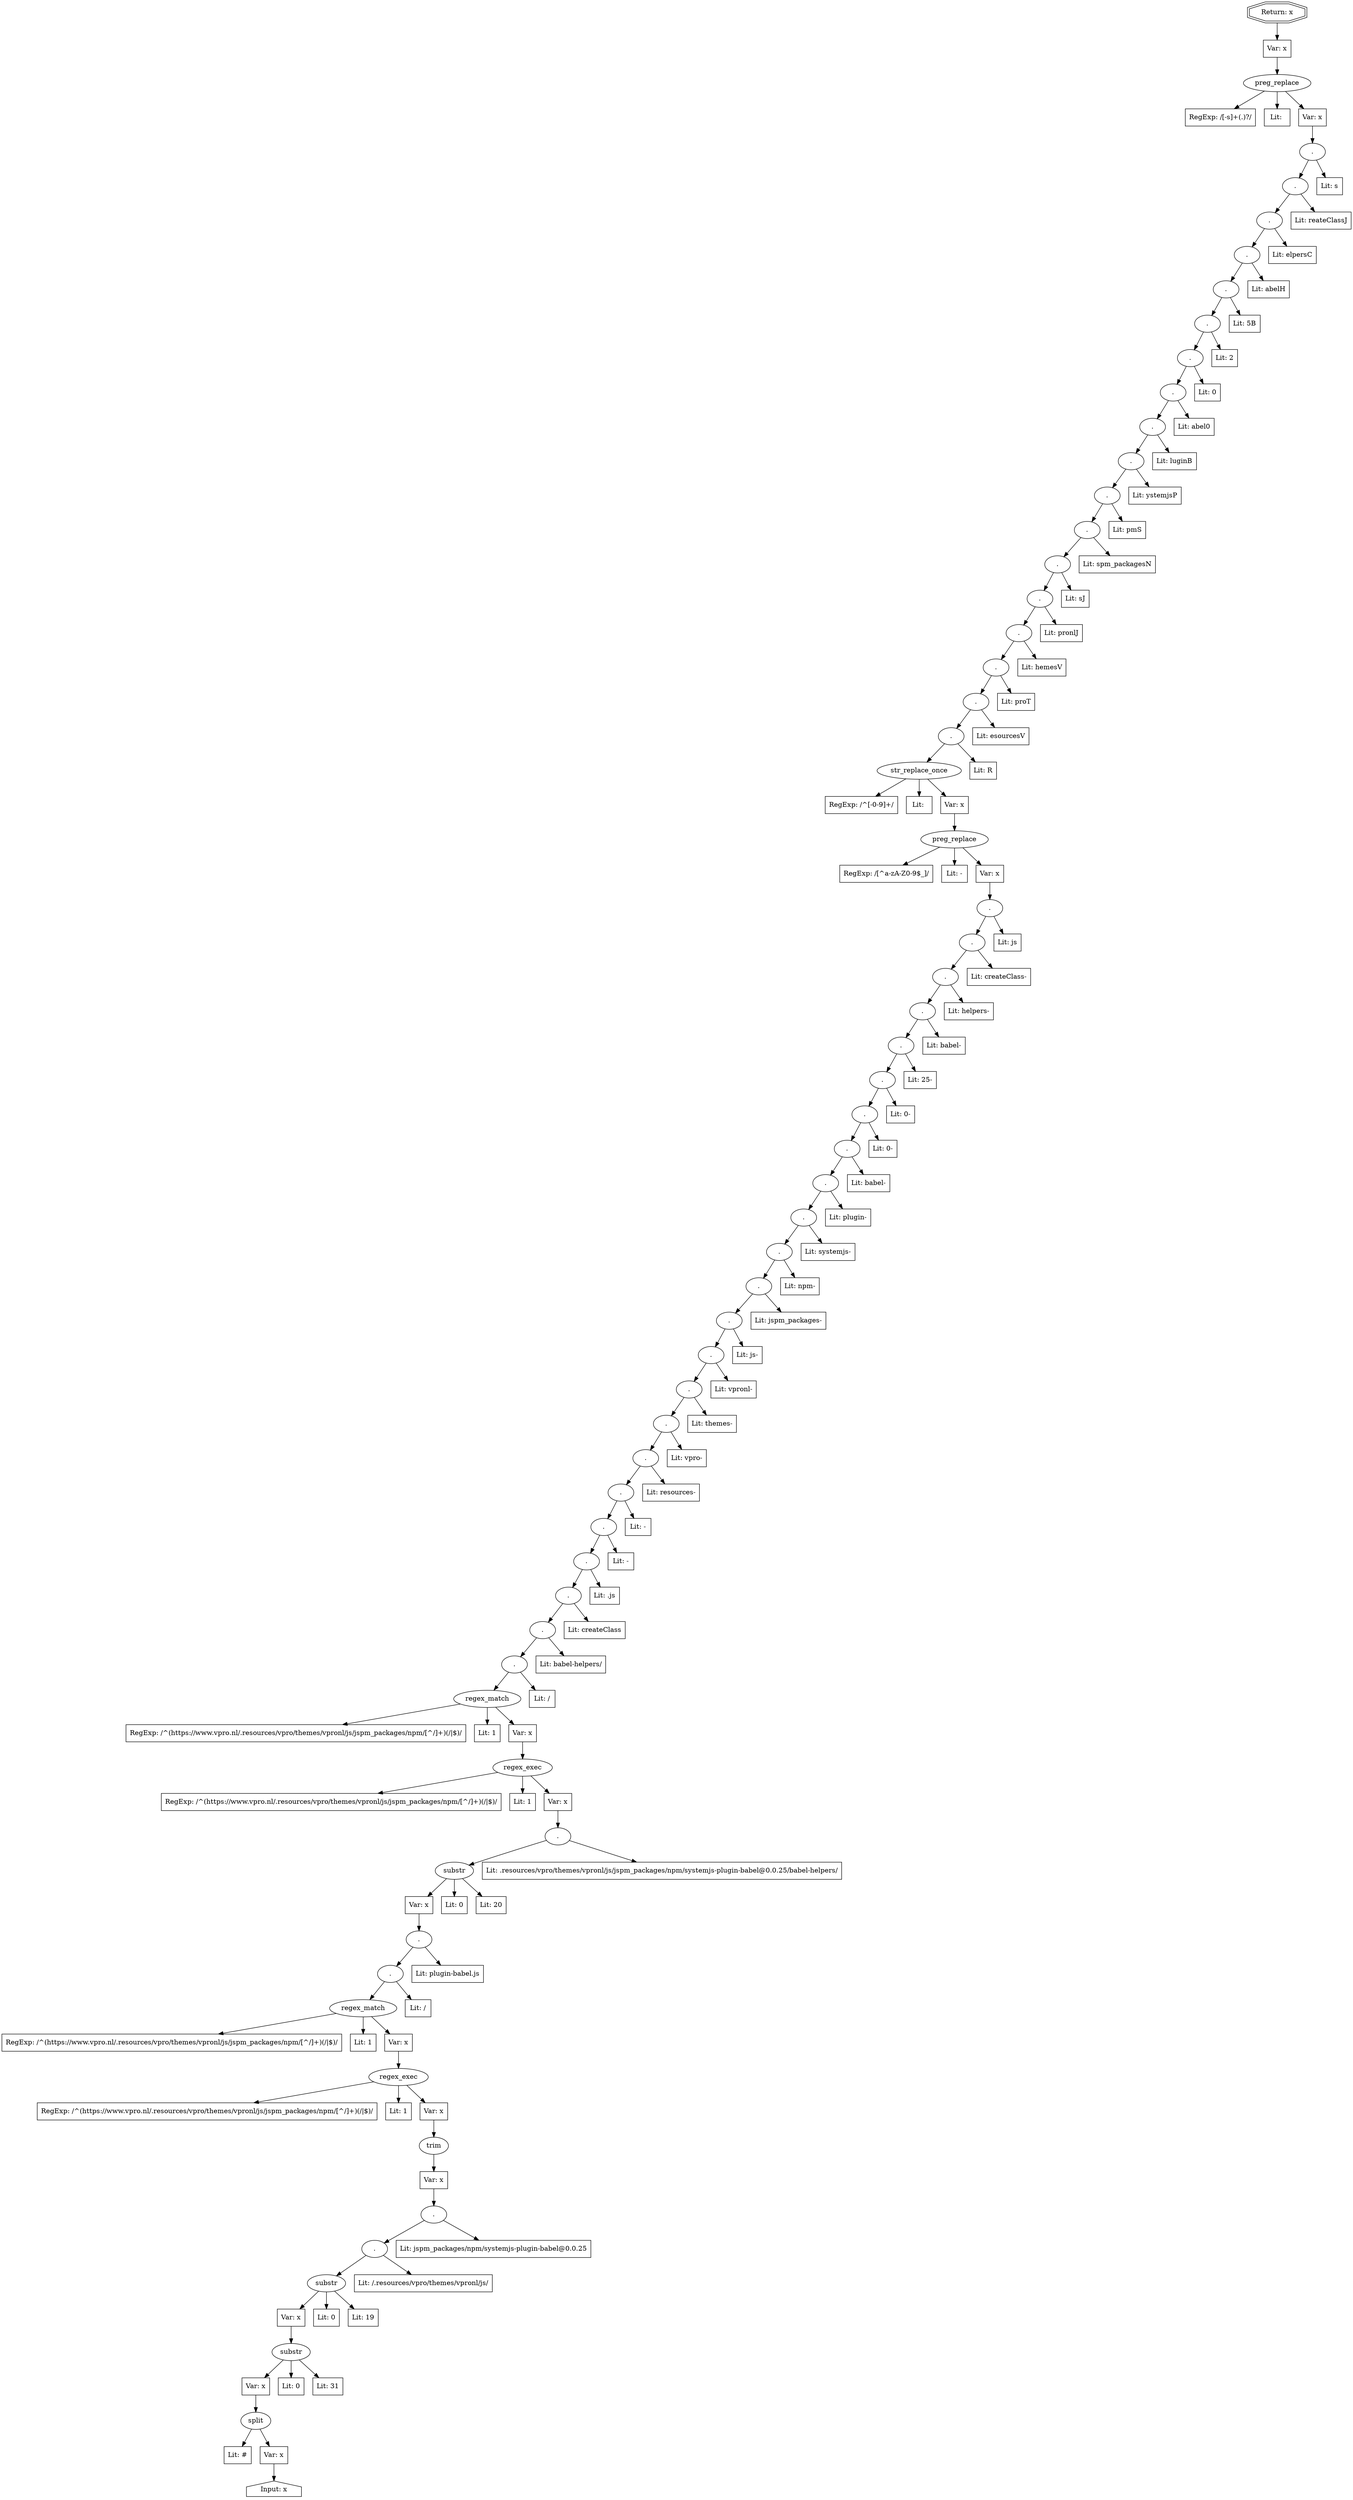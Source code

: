 // Finding: 6b7e74c5-dd5a-42b0-a682-b7ca6e275176
// Finding.url: https://www.example59.com/programmas/collecties.html#|taintfoxLog('112f6c5645ac4240980e3eaa6beb5468')//
// Finding.parentloc: https://www.example59.com/programmas/collecties.html#|taintfoxLog('112f6c5645ac4240980e3eaa6beb5468')//
// Finding.domain: www.example59.com
// Finding.base_domain: example59.com
// Finding.source: document.baseURI
// Finding.sink: eval
// Sanitizer.score: 27
// Sanitizer.name: i
// Sanitizer.location: https://www.example59.com/.resources/vpro/themes/vpronl/js/jspm_packages/system.js line 4 > eval - i:1:653940
// Finding.begin: 1038
// Finding.end: 1039
// Finding.original_uuid: b15f9c43-b42b-4954-9df1-71a440e4d40d
// Finding.TwentyFiveMillionFlowsId: 1369830437
// Finding.script: https://www.example59.com/.resources/vpro/themes/vpronl/js/jspm_packages/system.js
// Finding.line: 4
// Exploit.uuid: 112f6c56-45ac-4240-980e-3eaa6beb5468
// Exploit.success: false
// Exploit.status: validated
// Exploit.method: C
// Exploit.type: js
// Exploit.token: ExpressionStatement
// Exploit.content: undefined
// Exploit.quote_type: None
// Exploit.tag: None
// Exploit.break_out: |
// Exploit.break_in: //
// Exploit.payload: |taintfoxLog(1)//
// Exploit.begin_taint_url: 0
// Exploit.end_taint_url: 19
// Exploit.replace_begin_url: 46
// Exploit.replace_end_url: 46
// Exploit.replace_begin_param: 460
// Exploit.replace_end_param: 460
// Issues.LargestEncodeAttrStringChain: 0
// Issues.LargestTextFragmentEncodeChainLength: 0
// Issues.HasApproximation: true
// Issues.HasMissingImplementation: false
// Issues.HasInfiniteRegexWithFunctionReplacer: true
// Issues.MergedSplitAndJoins: false
// Issues.HasUrlInRhsOfReplace: false
// Issues.HasUrlInLhsOfReplace: false
// Issues.HasCookieValueInLhsOfreplace: false
// Issues.HasCookieValueInRhsOfreplace: false
// Issues.HasCookieValueInMatchPattern: false
// Issues.HasCookieValueInExecPattern: false
// Issues.RemovedLRConcats: true
// Issues.RemovedReplaceArtifacts: false
// Issues.HasUrlInMatchPattern: false
// Issues.HasUrlInExecPattern: false
// Issues.RemovedNOPreplaces: false
// Issues.Known_sanitizer: false
// DepGraph.hash: -53991891
// DepGraph.sanitizer_hash: 1825224582
// Removed LR concats 
// Removed LR concats 
// Non Finite Regex with function on rhs:  replace([-\s]+(.)?/g: 1, s: 0, u: 0, m: 0, i: 0 [escapes( : 1, -: 1), function_rhs: true], 'function(a,b){return b?b.toUpperCase():""}') - Left hand side has to be a range 
// Approximated Implementation for:  replace([-\s]+(.)?/g: 1, s: 0, u: 0, m: 0, i: 0 [escapes( : 1, -: 1), function_rhs: true], 'function(a,b){return b?b.toUpperCase():""}') - Left hand side has to be a range 
digraph cfg {
n0 [shape=house, label="Input: x"];
n1 [shape=ellipse, label="split"];
n2 [shape=box, label="Lit: #"];
n3 [shape=box, label="Var: x"];
n4 [shape=ellipse, label="substr"];
n5 [shape=box, label="Var: x"];
n6 [shape=box, label="Lit: 0"];
n7 [shape=box, label="Lit: 31"];
n8 [shape=ellipse, label="substr"];
n9 [shape=box, label="Var: x"];
n10 [shape=box, label="Lit: 0"];
n11 [shape=box, label="Lit: 19"];
n12 [shape=ellipse, label="."];
n13 [shape=box, label="Lit: /.resources/vpro/themes/vpronl/js/"];
n14 [shape=ellipse, label="."];
n15 [shape=box, label="Lit: jspm_packages/npm/systemjs-plugin-babel@0.0.25"];
n16 [shape=ellipse, label="trim"];
n17 [shape=box, label="Var: x"];
n18 [shape=ellipse, label="regex_exec"];
n19 [shape=box, label="RegExp: /^(https:\/\/www\.vpro\.nl\/\.resources\/vpro\/themes\/vpronl\/js\/jspm_packages\/npm\/[^\/]+)(\/|$)/"];
n20 [shape=box, label="Lit: 1"];
n21 [shape=box, label="Var: x"];
n22 [shape=ellipse, label="regex_match"];
n23 [shape=box, label="RegExp: /^(https:\/\/www\.vpro\.nl\/\.resources\/vpro\/themes\/vpronl\/js\/jspm_packages\/npm\/[^\/]+)(\/|$)/"];
n24 [shape=box, label="Lit: 1"];
n25 [shape=box, label="Var: x"];
n26 [shape=ellipse, label="."];
n27 [shape=box, label="Lit: /"];
n28 [shape=ellipse, label="."];
n29 [shape=box, label="Lit: plugin-babel.js"];
n30 [shape=ellipse, label="substr"];
n31 [shape=box, label="Var: x"];
n32 [shape=box, label="Lit: 0"];
n33 [shape=box, label="Lit: 20"];
n34 [shape=ellipse, label="."];
n35 [shape=box, label="Lit: .resources/vpro/themes/vpronl/js/jspm_packages/npm/systemjs-plugin-babel@0.0.25/babel-helpers/"];
n36 [shape=ellipse, label="regex_exec"];
n37 [shape=box, label="RegExp: /^(https:\/\/www\.vpro\.nl\/\.resources\/vpro\/themes\/vpronl\/js\/jspm_packages\/npm\/[^\/]+)(\/|$)/"];
n38 [shape=box, label="Lit: 1"];
n39 [shape=box, label="Var: x"];
n40 [shape=ellipse, label="regex_match"];
n41 [shape=box, label="RegExp: /^(https:\/\/www\.vpro\.nl\/\.resources\/vpro\/themes\/vpronl\/js\/jspm_packages\/npm\/[^\/]+)(\/|$)/"];
n42 [shape=box, label="Lit: 1"];
n43 [shape=box, label="Var: x"];
n44 [shape=ellipse, label="."];
n45 [shape=box, label="Lit: /"];
n46 [shape=ellipse, label="."];
n47 [shape=box, label="Lit: babel-helpers/"];
n48 [shape=ellipse, label="."];
n49 [shape=box, label="Lit: createClass"];
n50 [shape=ellipse, label="."];
n51 [shape=box, label="Lit: .js"];
n52 [shape=ellipse, label="."];
n53 [shape=box, label="Lit: -"];
n54 [shape=ellipse, label="."];
n55 [shape=box, label="Lit: -"];
n56 [shape=ellipse, label="."];
n57 [shape=box, label="Lit: resources-"];
n58 [shape=ellipse, label="."];
n59 [shape=box, label="Lit: vpro-"];
n60 [shape=ellipse, label="."];
n61 [shape=box, label="Lit: themes-"];
n62 [shape=ellipse, label="."];
n63 [shape=box, label="Lit: vpronl-"];
n64 [shape=ellipse, label="."];
n65 [shape=box, label="Lit: js-"];
n66 [shape=ellipse, label="."];
n67 [shape=box, label="Lit: jspm_packages-"];
n68 [shape=ellipse, label="."];
n69 [shape=box, label="Lit: npm-"];
n70 [shape=ellipse, label="."];
n71 [shape=box, label="Lit: systemjs-"];
n72 [shape=ellipse, label="."];
n73 [shape=box, label="Lit: plugin-"];
n74 [shape=ellipse, label="."];
n75 [shape=box, label="Lit: babel-"];
n76 [shape=ellipse, label="."];
n77 [shape=box, label="Lit: 0-"];
n78 [shape=ellipse, label="."];
n79 [shape=box, label="Lit: 0-"];
n80 [shape=ellipse, label="."];
n81 [shape=box, label="Lit: 25-"];
n82 [shape=ellipse, label="."];
n83 [shape=box, label="Lit: babel-"];
n84 [shape=ellipse, label="."];
n85 [shape=box, label="Lit: helpers-"];
n86 [shape=ellipse, label="."];
n87 [shape=box, label="Lit: createClass-"];
n88 [shape=ellipse, label="."];
n89 [shape=box, label="Lit: js"];
n90 [shape=ellipse, label="preg_replace"];
n91 [shape=box, label="RegExp: /[^a-zA-Z0-9$_]/"];
n92 [shape=box, label="Lit: -"];
n93 [shape=box, label="Var: x"];
n94 [shape=ellipse, label="str_replace_once"];
n95 [shape=box, label="RegExp: /^[-0-9]+/"];
n96 [shape=box, label="Lit: "];
n97 [shape=box, label="Var: x"];
n98 [shape=ellipse, label="."];
n99 [shape=box, label="Lit: R"];
n100 [shape=ellipse, label="."];
n101 [shape=box, label="Lit: esourcesV"];
n102 [shape=ellipse, label="."];
n103 [shape=box, label="Lit: proT"];
n104 [shape=ellipse, label="."];
n105 [shape=box, label="Lit: hemesV"];
n106 [shape=ellipse, label="."];
n107 [shape=box, label="Lit: pronlJ"];
n108 [shape=ellipse, label="."];
n109 [shape=box, label="Lit: sJ"];
n110 [shape=ellipse, label="."];
n111 [shape=box, label="Lit: spm_packagesN"];
n112 [shape=ellipse, label="."];
n113 [shape=box, label="Lit: pmS"];
n114 [shape=ellipse, label="."];
n115 [shape=box, label="Lit: ystemjsP"];
n116 [shape=ellipse, label="."];
n117 [shape=box, label="Lit: luginB"];
n118 [shape=ellipse, label="."];
n119 [shape=box, label="Lit: abel0"];
n120 [shape=ellipse, label="."];
n121 [shape=box, label="Lit: 0"];
n122 [shape=ellipse, label="."];
n123 [shape=box, label="Lit: 2"];
n124 [shape=ellipse, label="."];
n125 [shape=box, label="Lit: 5B"];
n126 [shape=ellipse, label="."];
n127 [shape=box, label="Lit: abelH"];
n128 [shape=ellipse, label="."];
n129 [shape=box, label="Lit: elpersC"];
n130 [shape=ellipse, label="."];
n131 [shape=box, label="Lit: reateClassJ"];
n132 [shape=ellipse, label="."];
n133 [shape=box, label="Lit: s"];
n134 [shape=ellipse, label="preg_replace"];
n135 [shape=box, label="RegExp: /[-\s]+(.)?/"];
n136 [shape=box, label="Lit: "];
n137 [shape=box, label="Var: x"];
n138 [shape=box, label="Var: x"];
n139 [shape=doubleoctagon, label="Return: x"];
n3 -> n0;
n1 -> n2;
n1 -> n3;
n5 -> n1;
n4 -> n5;
n4 -> n6;
n4 -> n7;
n9 -> n4;
n8 -> n9;
n8 -> n10;
n8 -> n11;
n12 -> n8;
n12 -> n13;
n14 -> n12;
n14 -> n15;
n17 -> n14;
n16 -> n17;
n21 -> n16;
n18 -> n19;
n18 -> n20;
n18 -> n21;
n25 -> n18;
n22 -> n23;
n22 -> n24;
n22 -> n25;
n26 -> n22;
n26 -> n27;
n28 -> n26;
n28 -> n29;
n31 -> n28;
n30 -> n31;
n30 -> n32;
n30 -> n33;
n34 -> n30;
n34 -> n35;
n39 -> n34;
n36 -> n37;
n36 -> n38;
n36 -> n39;
n43 -> n36;
n40 -> n41;
n40 -> n42;
n40 -> n43;
n44 -> n40;
n44 -> n45;
n46 -> n44;
n46 -> n47;
n48 -> n46;
n48 -> n49;
n50 -> n48;
n50 -> n51;
n52 -> n50;
n52 -> n53;
n54 -> n52;
n54 -> n55;
n56 -> n54;
n56 -> n57;
n58 -> n56;
n58 -> n59;
n60 -> n58;
n60 -> n61;
n62 -> n60;
n62 -> n63;
n64 -> n62;
n64 -> n65;
n66 -> n64;
n66 -> n67;
n68 -> n66;
n68 -> n69;
n70 -> n68;
n70 -> n71;
n72 -> n70;
n72 -> n73;
n74 -> n72;
n74 -> n75;
n76 -> n74;
n76 -> n77;
n78 -> n76;
n78 -> n79;
n80 -> n78;
n80 -> n81;
n82 -> n80;
n82 -> n83;
n84 -> n82;
n84 -> n85;
n86 -> n84;
n86 -> n87;
n88 -> n86;
n88 -> n89;
n93 -> n88;
n90 -> n91;
n90 -> n92;
n90 -> n93;
n97 -> n90;
n94 -> n95;
n94 -> n96;
n94 -> n97;
n98 -> n94;
n98 -> n99;
n100 -> n98;
n100 -> n101;
n102 -> n100;
n102 -> n103;
n104 -> n102;
n104 -> n105;
n106 -> n104;
n106 -> n107;
n108 -> n106;
n108 -> n109;
n110 -> n108;
n110 -> n111;
n112 -> n110;
n112 -> n113;
n114 -> n112;
n114 -> n115;
n116 -> n114;
n116 -> n117;
n118 -> n116;
n118 -> n119;
n120 -> n118;
n120 -> n121;
n122 -> n120;
n122 -> n123;
n124 -> n122;
n124 -> n125;
n126 -> n124;
n126 -> n127;
n128 -> n126;
n128 -> n129;
n130 -> n128;
n130 -> n131;
n132 -> n130;
n132 -> n133;
n137 -> n132;
n134 -> n135;
n134 -> n136;
n134 -> n137;
n138 -> n134;
n139 -> n138;
}